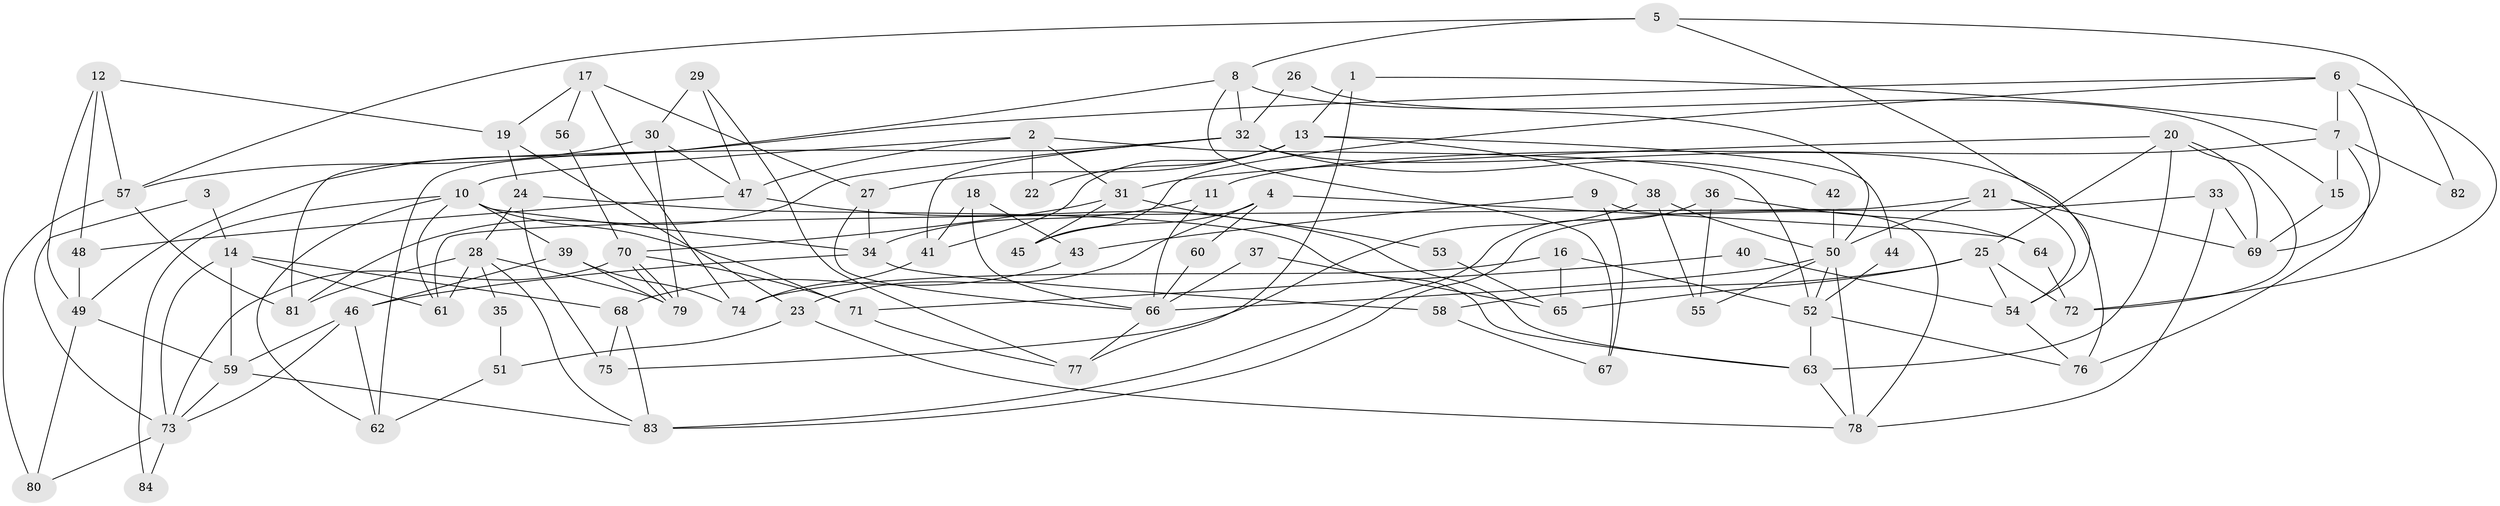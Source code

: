 // coarse degree distribution, {3: 0.2, 5: 0.16, 2: 0.16, 7: 0.06, 6: 0.16, 12: 0.04, 4: 0.14, 8: 0.04, 9: 0.02, 14: 0.02}
// Generated by graph-tools (version 1.1) at 2025/18/03/04/25 18:18:52]
// undirected, 84 vertices, 168 edges
graph export_dot {
graph [start="1"]
  node [color=gray90,style=filled];
  1;
  2;
  3;
  4;
  5;
  6;
  7;
  8;
  9;
  10;
  11;
  12;
  13;
  14;
  15;
  16;
  17;
  18;
  19;
  20;
  21;
  22;
  23;
  24;
  25;
  26;
  27;
  28;
  29;
  30;
  31;
  32;
  33;
  34;
  35;
  36;
  37;
  38;
  39;
  40;
  41;
  42;
  43;
  44;
  45;
  46;
  47;
  48;
  49;
  50;
  51;
  52;
  53;
  54;
  55;
  56;
  57;
  58;
  59;
  60;
  61;
  62;
  63;
  64;
  65;
  66;
  67;
  68;
  69;
  70;
  71;
  72;
  73;
  74;
  75;
  76;
  77;
  78;
  79;
  80;
  81;
  82;
  83;
  84;
  1 -- 77;
  1 -- 13;
  1 -- 7;
  2 -- 10;
  2 -- 52;
  2 -- 22;
  2 -- 31;
  2 -- 47;
  3 -- 73;
  3 -- 14;
  4 -- 64;
  4 -- 45;
  4 -- 23;
  4 -- 60;
  5 -- 8;
  5 -- 54;
  5 -- 57;
  5 -- 82;
  6 -- 49;
  6 -- 72;
  6 -- 7;
  6 -- 45;
  6 -- 69;
  7 -- 11;
  7 -- 15;
  7 -- 76;
  7 -- 82;
  8 -- 81;
  8 -- 15;
  8 -- 32;
  8 -- 67;
  9 -- 67;
  9 -- 78;
  9 -- 43;
  10 -- 39;
  10 -- 61;
  10 -- 34;
  10 -- 62;
  10 -- 71;
  10 -- 84;
  11 -- 34;
  11 -- 66;
  12 -- 57;
  12 -- 49;
  12 -- 19;
  12 -- 48;
  13 -- 27;
  13 -- 41;
  13 -- 22;
  13 -- 38;
  13 -- 44;
  14 -- 73;
  14 -- 59;
  14 -- 61;
  14 -- 68;
  15 -- 69;
  16 -- 52;
  16 -- 74;
  16 -- 65;
  17 -- 27;
  17 -- 19;
  17 -- 56;
  17 -- 74;
  18 -- 43;
  18 -- 66;
  18 -- 41;
  19 -- 24;
  19 -- 23;
  20 -- 31;
  20 -- 63;
  20 -- 25;
  20 -- 69;
  20 -- 72;
  21 -- 50;
  21 -- 69;
  21 -- 54;
  21 -- 61;
  23 -- 51;
  23 -- 78;
  24 -- 63;
  24 -- 28;
  24 -- 75;
  25 -- 54;
  25 -- 58;
  25 -- 65;
  25 -- 72;
  26 -- 32;
  26 -- 50;
  27 -- 66;
  27 -- 34;
  28 -- 61;
  28 -- 83;
  28 -- 35;
  28 -- 79;
  28 -- 81;
  29 -- 47;
  29 -- 30;
  29 -- 77;
  30 -- 57;
  30 -- 79;
  30 -- 47;
  31 -- 70;
  31 -- 45;
  31 -- 53;
  32 -- 62;
  32 -- 41;
  32 -- 42;
  32 -- 76;
  32 -- 81;
  33 -- 78;
  33 -- 69;
  33 -- 83;
  34 -- 46;
  34 -- 58;
  35 -- 51;
  36 -- 55;
  36 -- 83;
  36 -- 64;
  37 -- 66;
  37 -- 65;
  38 -- 75;
  38 -- 50;
  38 -- 55;
  39 -- 74;
  39 -- 79;
  39 -- 46;
  40 -- 71;
  40 -- 54;
  41 -- 74;
  42 -- 50;
  43 -- 68;
  44 -- 52;
  46 -- 73;
  46 -- 59;
  46 -- 62;
  47 -- 48;
  47 -- 63;
  48 -- 49;
  49 -- 80;
  49 -- 59;
  50 -- 78;
  50 -- 52;
  50 -- 55;
  50 -- 66;
  51 -- 62;
  52 -- 76;
  52 -- 63;
  53 -- 65;
  54 -- 76;
  56 -- 70;
  57 -- 81;
  57 -- 80;
  58 -- 67;
  59 -- 73;
  59 -- 83;
  60 -- 66;
  63 -- 78;
  64 -- 72;
  66 -- 77;
  68 -- 83;
  68 -- 75;
  70 -- 71;
  70 -- 79;
  70 -- 79;
  70 -- 73;
  71 -- 77;
  73 -- 80;
  73 -- 84;
}
